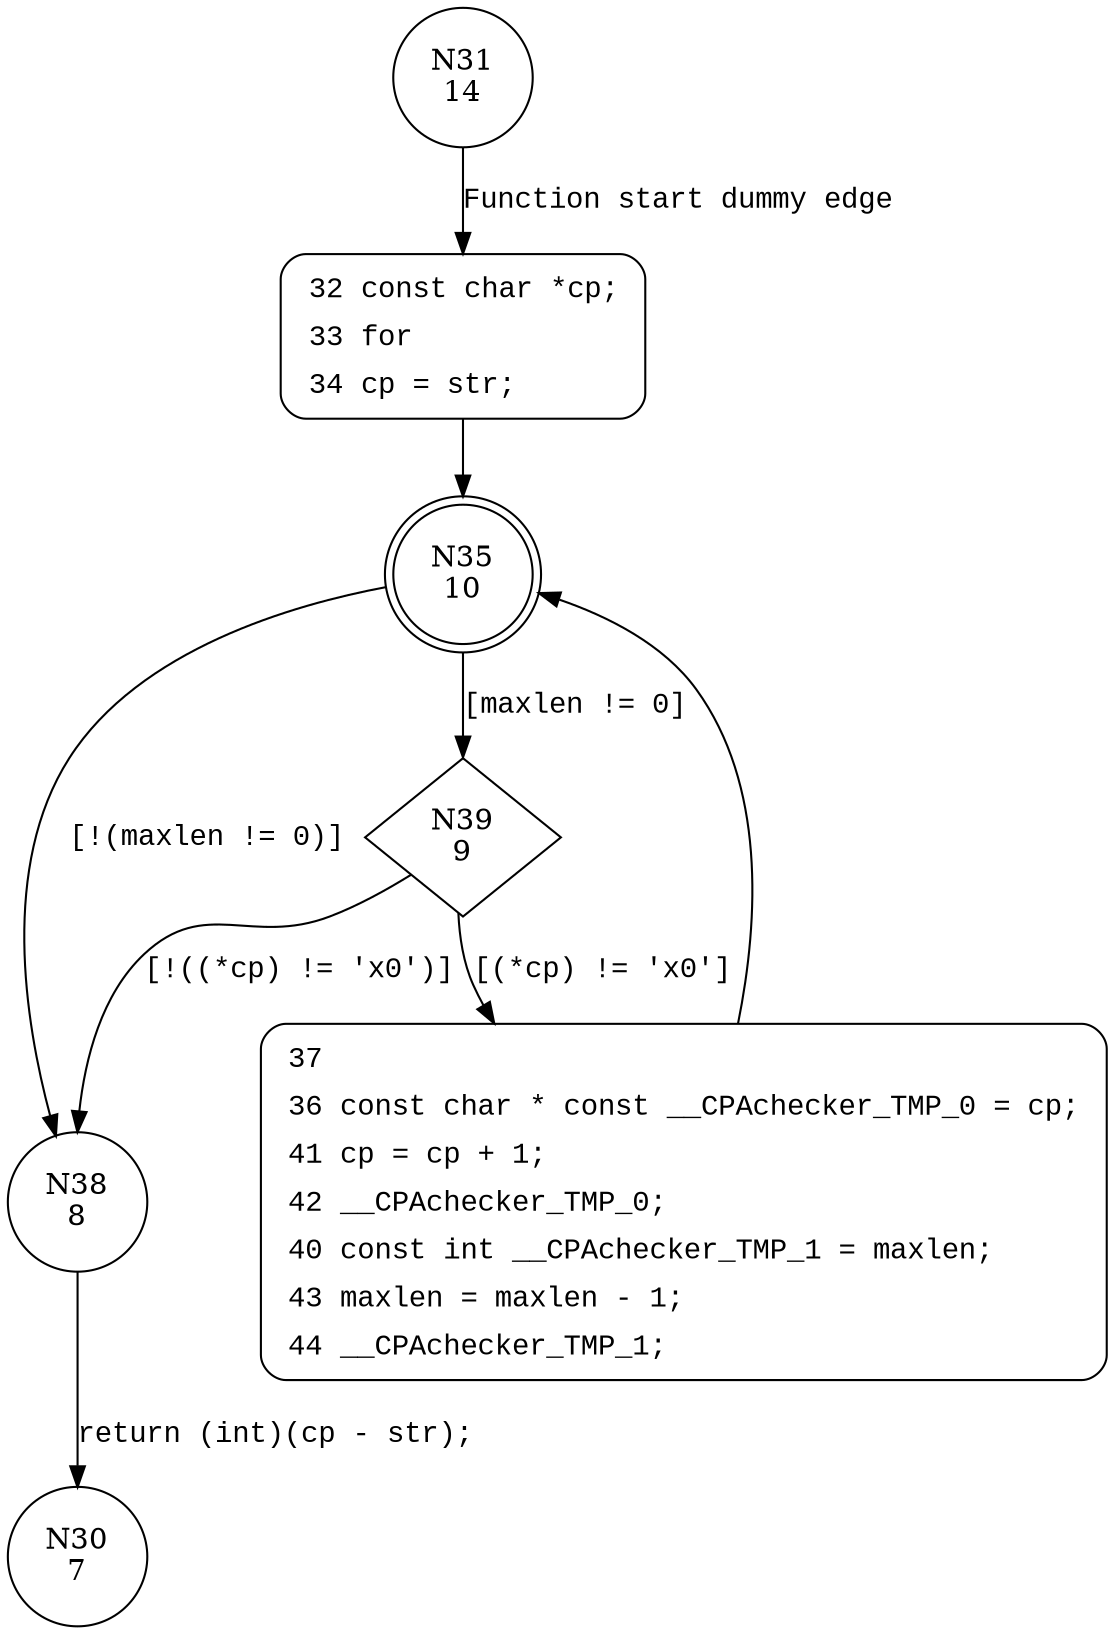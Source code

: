 digraph cstrnlen {
31 [shape="circle" label="N31\n14"]
32 [shape="circle" label="N32\n13"]
35 [shape="doublecircle" label="N35\n10"]
39 [shape="diamond" label="N39\n9"]
38 [shape="circle" label="N38\n8"]
30 [shape="circle" label="N30\n7"]
37 [shape="circle" label="N37\n6"]
32 [style="filled,bold" penwidth="1" fillcolor="white" fontname="Courier New" shape="Mrecord" label=<<table border="0" cellborder="0" cellpadding="3" bgcolor="white"><tr><td align="right">32</td><td align="left">const char *cp;</td></tr><tr><td align="right">33</td><td align="left">for</td></tr><tr><td align="right">34</td><td align="left">cp = str;</td></tr></table>>]
32 -> 35[label=""]
37 [style="filled,bold" penwidth="1" fillcolor="white" fontname="Courier New" shape="Mrecord" label=<<table border="0" cellborder="0" cellpadding="3" bgcolor="white"><tr><td align="right">37</td><td align="left"></td></tr><tr><td align="right">36</td><td align="left">const char * const __CPAchecker_TMP_0 = cp;</td></tr><tr><td align="right">41</td><td align="left">cp = cp + 1;</td></tr><tr><td align="right">42</td><td align="left">__CPAchecker_TMP_0;</td></tr><tr><td align="right">40</td><td align="left">const int __CPAchecker_TMP_1 = maxlen;</td></tr><tr><td align="right">43</td><td align="left">maxlen = maxlen - 1;</td></tr><tr><td align="right">44</td><td align="left">__CPAchecker_TMP_1;</td></tr></table>>]
37 -> 35[label=""]
31 -> 32 [label="Function start dummy edge" fontname="Courier New"]
35 -> 39 [label="[maxlen != 0]" fontname="Courier New"]
35 -> 38 [label="[!(maxlen != 0)]" fontname="Courier New"]
38 -> 30 [label="return (int)(cp - str);" fontname="Courier New"]
39 -> 37 [label="[(*cp) != '\x0']" fontname="Courier New"]
39 -> 38 [label="[!((*cp) != '\x0')]" fontname="Courier New"]
}